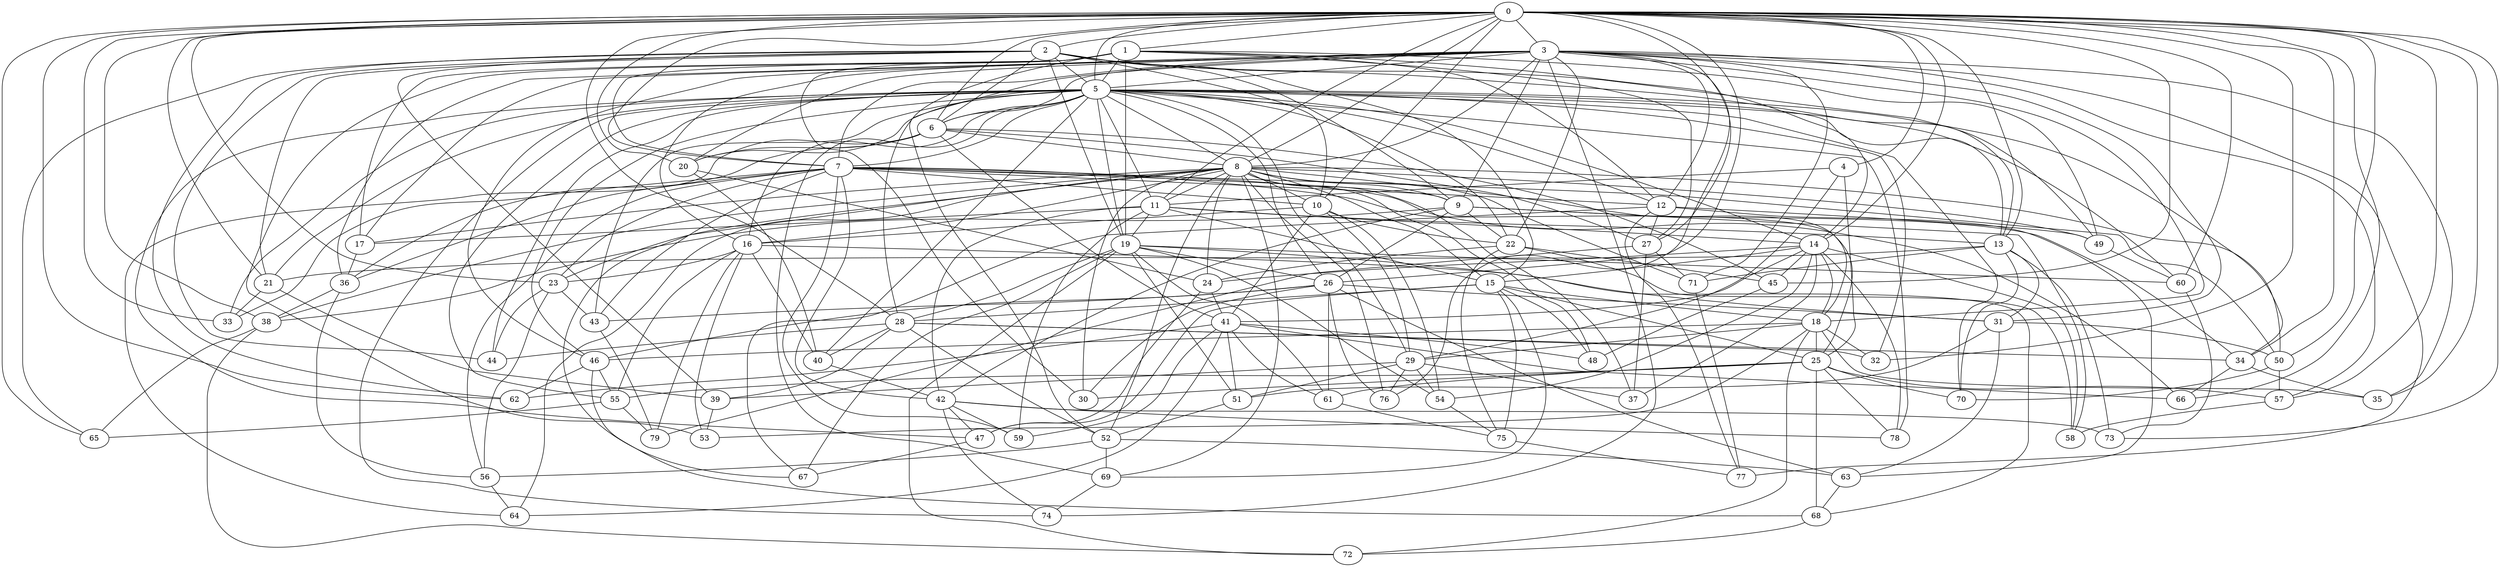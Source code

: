 strict graph "" {
	0	[w=2];
	1	[w=-10];
	0 -- 1	[w=-7];
	2	[w=7];
	0 -- 2	[w=-12];
	3	[w=12];
	0 -- 3	[w=14];
	4	[w=-8];
	0 -- 4	[w=4];
	5	[w=-5];
	0 -- 5	[w=4];
	6	[w=-12];
	0 -- 6	[w=-9];
	7	[w=12];
	0 -- 7	[w=-2];
	8	[w=-6];
	0 -- 8	[w=-13];
	10	[w=-10];
	0 -- 10	[w=10];
	11	[w=11];
	0 -- 11	[w=-12];
	13	[w=14];
	0 -- 13	[w=16];
	14	[w=8];
	0 -- 14	[w=-9];
	20	[w=4];
	0 -- 20	[w=-8];
	21	[w=12];
	0 -- 21	[w=-2];
	23	[w=13];
	0 -- 23	[w=5];
	26	[w=14];
	0 -- 26	[w=-16];
	27	[w=-9];
	0 -- 27	[w=-8];
	28	[w=-12];
	0 -- 28	[w=-7];
	32	[w=14];
	0 -- 32	[w=15];
	33	[w=-2];
	0 -- 33	[w=12];
	34	[w=-15];
	0 -- 34	[w=13];
	35	[w=13];
	0 -- 35	[w=-8];
	38	[w=9];
	0 -- 38	[w=6];
	45	[w=11];
	0 -- 45	[w=15];
	50	[w=-12];
	0 -- 50	[w=-16];
	57	[w=-7];
	0 -- 57	[w=-10];
	60	[w=2];
	0 -- 60	[w=7];
	62	[w=-10];
	0 -- 62	[w=-9];
	65	[w=16];
	0 -- 65	[w=-16];
	66	[w=7];
	0 -- 66	[w=14];
	73	[w=8];
	0 -- 73	[w=-13];
	1 -- 5	[w=-12];
	1 -- 7	[w=-14];
	12	[w=-16];
	1 -- 12	[w=-7];
	1 -- 14	[w=10];
	17	[w=-14];
	1 -- 17	[w=-12];
	19	[w=13];
	1 -- 19	[w=12];
	1 -- 27	[w=-5];
	30	[w=12];
	1 -- 30	[w=8];
	49	[w=-5];
	1 -- 49	[w=3];
	52	[w=16];
	1 -- 52	[w=4];
	53	[w=14];
	1 -- 53	[w=-2];
	2 -- 5	[w=3];
	2 -- 6	[w=-8];
	9	[w=12];
	2 -- 9	[w=14];
	2 -- 10	[w=10];
	2 -- 13	[w=16];
	15	[w=11];
	2 -- 15	[w=-11];
	2 -- 19	[w=-5];
	2 -- 21	[w=4];
	39	[w=-7];
	2 -- 39	[w=13];
	44	[w=-16];
	2 -- 44	[w=-12];
	2 -- 49	[w=11];
	2 -- 62	[w=9];
	2 -- 65	[w=-4];
	3 -- 5	[w=5];
	3 -- 6	[w=2];
	3 -- 7	[w=5];
	3 -- 8	[w=-16];
	3 -- 9	[w=-5];
	3 -- 12	[w=8];
	16	[w=-4];
	3 -- 16	[w=8];
	3 -- 17	[w=-9];
	18	[w=10];
	3 -- 18	[w=-9];
	3 -- 20	[w=-3];
	22	[w=-4];
	3 -- 22	[w=9];
	3 -- 28	[w=-7];
	31	[w=3];
	3 -- 31	[w=-11];
	3 -- 35	[w=-6];
	36	[w=7];
	3 -- 36	[w=7];
	46	[w=-14];
	3 -- 46	[w=2];
	3 -- 57	[w=2];
	71	[w=-13];
	3 -- 71	[w=4];
	74	[w=8];
	3 -- 74	[w=-9];
	76	[w=-15];
	3 -- 76	[w=15];
	77	[w=-3];
	3 -- 77	[w=13];
	4 -- 11	[w=16];
	25	[w=12];
	4 -- 25	[w=-15];
	29	[w=13];
	4 -- 29	[w=5];
	5 -- 6	[w=-2];
	5 -- 7	[w=-13];
	5 -- 8	[w=-15];
	5 -- 11	[w=-14];
	5 -- 12	[w=15];
	5 -- 13	[w=11];
	5 -- 14	[w=-16];
	5 -- 16	[w=9];
	5 -- 19	[w=5];
	5 -- 20	[w=-2];
	5 -- 21	[w=12];
	5 -- 22	[w=-16];
	5 -- 26	[w=4];
	5 -- 29	[w=-10];
	5 -- 32	[w=3];
	5 -- 33	[w=-14];
	5 -- 34	[w=-8];
	40	[w=9];
	5 -- 40	[w=-5];
	43	[w=-12];
	5 -- 43	[w=-16];
	5 -- 44	[w=-8];
	5 -- 46	[w=7];
	47	[w=3];
	5 -- 47	[w=-10];
	55	[w=-6];
	5 -- 55	[w=8];
	5 -- 60	[w=-3];
	69	[w=9];
	5 -- 69	[w=15];
	70	[w=-4];
	5 -- 70	[w=-14];
	5 -- 74	[w=14];
	78	[w=2];
	5 -- 78	[w=-2];
	6 -- 8	[w=-6];
	6 -- 20	[w=-8];
	6 -- 27	[w=12];
	6 -- 36	[w=13];
	41	[w=-2];
	6 -- 41	[w=10];
	6 -- 45	[w=11];
	64	[w=-15];
	6 -- 64	[w=11];
	7 -- 9	[w=-8];
	7 -- 10	[w=2];
	7 -- 12	[w=-7];
	7 -- 23	[w=10];
	7 -- 25	[w=-3];
	7 -- 33	[w=16];
	7 -- 36	[w=-5];
	42	[w=-16];
	7 -- 42	[w=-6];
	7 -- 43	[w=-12];
	7 -- 50	[w=2];
	56	[w=16];
	7 -- 56	[w=6];
	59	[w=16];
	7 -- 59	[w=-7];
	7 -- 66	[w=8];
	8 -- 9	[w=3];
	8 -- 10	[w=5];
	8 -- 11	[w=-3];
	8 -- 15	[w=-15];
	8 -- 16	[w=-11];
	8 -- 17	[w=8];
	8 -- 18	[w=15];
	8 -- 23	[w=-12];
	24	[w=-9];
	8 -- 24	[w=-16];
	8 -- 30	[w=12];
	37	[w=6];
	8 -- 37	[w=14];
	8 -- 38	[w=10];
	48	[w=-13];
	8 -- 48	[w=-11];
	8 -- 49	[w=3];
	8 -- 50	[w=-5];
	8 -- 52	[w=-5];
	8 -- 64	[w=12];
	67	[w=2];
	8 -- 67	[w=5];
	8 -- 69	[w=4];
	8 -- 71	[w=16];
	8 -- 76	[w=-9];
	9 -- 22	[w=-15];
	9 -- 26	[w=4];
	9 -- 34	[w=-6];
	9 -- 38	[w=13];
	9 -- 42	[w=-8];
	58	[w=4];
	9 -- 58	[w=3];
	10 -- 16	[w=6];
	10 -- 22	[w=-13];
	10 -- 29	[w=-7];
	10 -- 41	[w=10];
	54	[w=-3];
	10 -- 54	[w=15];
	11 -- 13	[w=8];
	11 -- 14	[w=-3];
	11 -- 15	[w=-4];
	11 -- 17	[w=-14];
	11 -- 19	[w=4];
	11 -- 42	[w=8];
	11 -- 59	[w=-11];
	12 -- 27	[w=3];
	12 -- 49	[w=9];
	63	[w=-5];
	12 -- 63	[w=8];
	12 -- 67	[w=14];
	12 -- 77	[w=-15];
	13 -- 21	[w=5];
	13 -- 31	[w=-8];
	13 -- 70	[w=2];
	13 -- 71	[w=-3];
	13 -- 73	[w=-16];
	14 -- 15	[w=-15];
	14 -- 18	[w=-10];
	14 -- 24	[w=-11];
	14 -- 37	[w=7];
	14 -- 41	[w=16];
	14 -- 45	[w=-8];
	14 -- 54	[w=-2];
	14 -- 58	[w=-15];
	14 -- 78	[w=16];
	15 -- 18	[w=-9];
	15 -- 25	[w=5];
	15 -- 28	[w=10];
	15 -- 47	[w=-6];
	15 -- 48	[w=9];
	15 -- 69	[w=5];
	75	[w=4];
	15 -- 75	[w=4];
	16 -- 23	[w=-3];
	16 -- 40	[w=2];
	16 -- 53	[w=-5];
	16 -- 55	[w=-12];
	68	[w=-6];
	16 -- 68	[w=3];
	79	[w=-5];
	16 -- 79	[w=-12];
	17 -- 36	[w=9];
	18 -- 25	[w=12];
	18 -- 29	[w=-11];
	18 -- 32	[w=-15];
	18 -- 35	[w=-5];
	18 -- 46	[w=13];
	18 -- 53	[w=-12];
	72	[w=-6];
	18 -- 72	[w=-12];
	19 -- 26	[w=-4];
	19 -- 28	[w=7];
	19 -- 31	[w=2];
	51	[w=3];
	19 -- 51	[w=-12];
	19 -- 54	[w=3];
	19 -- 60	[w=-6];
	61	[w=2];
	19 -- 61	[w=14];
	19 -- 67	[w=-4];
	19 -- 72	[w=15];
	20 -- 24	[w=-3];
	20 -- 40	[w=5];
	21 -- 33	[w=-2];
	21 -- 39	[w=-4];
	22 -- 24	[w=-5];
	22 -- 45	[w=-13];
	22 -- 58	[w=-13];
	22 -- 75	[w=16];
	23 -- 43	[w=-10];
	23 -- 44	[w=12];
	23 -- 56	[w=-4];
	24 -- 41	[w=-5];
	24 -- 47	[w=8];
	25 -- 30	[w=-12];
	25 -- 55	[w=-2];
	25 -- 57	[w=2];
	25 -- 61	[w=-7];
	25 -- 68	[w=6];
	25 -- 70	[w=-5];
	25 -- 78	[w=-12];
	26 -- 30	[w=7];
	26 -- 31	[w=-16];
	26 -- 43	[w=-4];
	26 -- 46	[w=14];
	26 -- 61	[w=-2];
	26 -- 63	[w=-14];
	26 -- 76	[w=6];
	27 -- 37	[w=-11];
	27 -- 71	[w=6];
	27 -- 79	[w=-8];
	28 -- 32	[w=-8];
	28 -- 34	[w=8];
	28 -- 39	[w=-12];
	28 -- 40	[w=-5];
	28 -- 44	[w=-9];
	28 -- 52	[w=2];
	29 -- 37	[w=9];
	29 -- 39	[w=-9];
	29 -- 51	[w=-16];
	29 -- 54	[w=3];
	29 -- 76	[w=14];
	31 -- 50	[w=12];
	31 -- 51	[w=9];
	31 -- 63	[w=16];
	34 -- 35	[w=2];
	34 -- 66	[w=-3];
	36 -- 38	[w=-15];
	36 -- 56	[w=3];
	38 -- 65	[w=11];
	38 -- 72	[w=10];
	39 -- 53	[w=16];
	40 -- 42	[w=-15];
	41 -- 48	[w=-5];
	41 -- 51	[w=11];
	41 -- 59	[w=13];
	41 -- 61	[w=-12];
	41 -- 62	[w=-4];
	41 -- 64	[w=5];
	41 -- 66	[w=-2];
	42 -- 47	[w=9];
	42 -- 59	[w=13];
	42 -- 73	[w=-10];
	42 -- 74	[w=5];
	42 -- 78	[w=-14];
	43 -- 79	[w=4];
	45 -- 48	[w=-2];
	46 -- 55	[w=16];
	46 -- 62	[w=8];
	46 -- 68	[w=10];
	47 -- 67	[w=7];
	49 -- 60	[w=12];
	50 -- 57	[w=-8];
	50 -- 70	[w=-10];
	51 -- 52	[w=-13];
	52 -- 56	[w=11];
	52 -- 63	[w=-5];
	52 -- 69	[w=14];
	54 -- 75	[w=-14];
	55 -- 65	[w=8];
	55 -- 79	[w=5];
	56 -- 64	[w=-16];
	57 -- 58	[w=4];
	60 -- 73	[w=14];
	61 -- 75	[w=13];
	63 -- 68	[w=-8];
	68 -- 72	[w=-5];
	69 -- 74	[w=-14];
	71 -- 77	[w=-9];
	75 -- 77	[w=-14];
}
